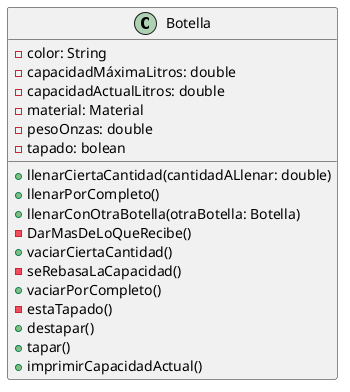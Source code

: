 @startuml
class Botella{
- color: String
- capacidadMáximaLitros: double
- capacidadActualLitros: double
- material: Material
- pesoOnzas: double
- tapado: bolean

+ llenarCiertaCantidad(cantidadALlenar: double)
+ llenarPorCompleto()
+ llenarConOtraBotella(otraBotella: Botella)
- DarMasDeLoQueRecibe()
+ vaciarCiertaCantidad()
- seRebasaLaCapacidad()
+ vaciarPorCompleto()
- estaTapado()
+ destapar()
+ tapar()
+ imprimirCapacidadActual()
}
@enduml